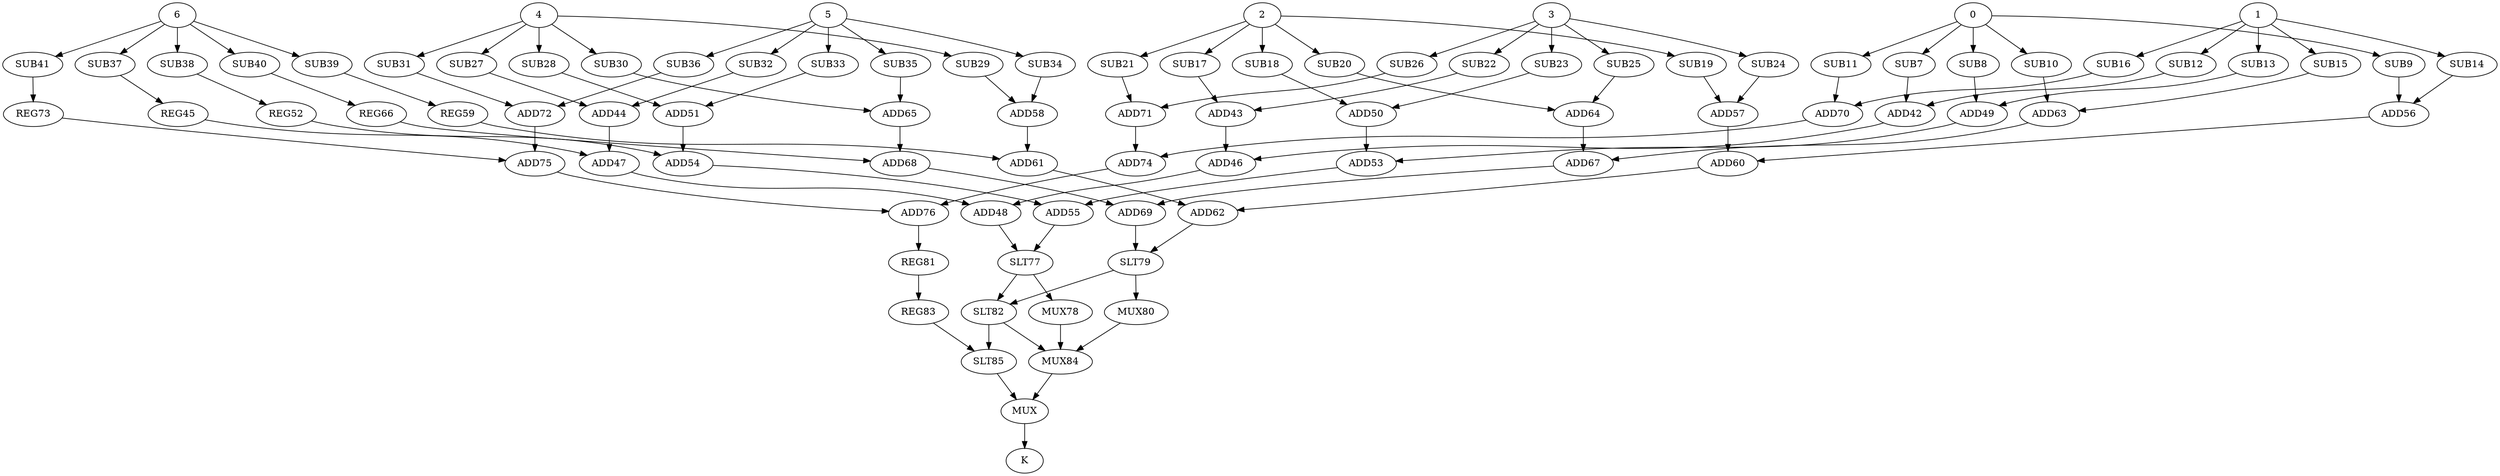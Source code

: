 strict digraph  {
0;
7 [label=SUB7];
8 [label=SUB8];
9 [label=SUB9];
10 [label=SUB10];
11 [label=SUB11];
1;
12 [label=SUB12];
13 [label=SUB13];
14 [label=SUB14];
15 [label=SUB15];
16 [label=SUB16];
2;
17 [label=SUB17];
18 [label=SUB18];
19 [label=SUB19];
20 [label=SUB20];
21 [label=SUB21];
3;
22 [label=SUB22];
23 [label=SUB23];
24 [label=SUB24];
25 [label=SUB25];
26 [label=SUB26];
4;
27 [label=SUB27];
28 [label=SUB28];
29 [label=SUB29];
30 [label=SUB30];
31 [label=SUB31];
5;
32 [label=SUB32];
33 [label=SUB33];
34 [label=SUB34];
35 [label=SUB35];
36 [label=SUB36];
6;
37 [label=SUB37];
38 [label=SUB38];
39 [label=SUB39];
40 [label=SUB40];
41 [label=SUB41];
42 [label=ADD42];
43 [label=ADD43];
44 [label=ADD44];
45 [label=REG45];
46 [label=ADD46];
47 [label=ADD47];
48 [label=ADD48];
49 [label=ADD49];
50 [label=ADD50];
51 [label=ADD51];
52 [label=REG52];
53 [label=ADD53];
54 [label=ADD54];
55 [label=ADD55];
56 [label=ADD56];
57 [label=ADD57];
58 [label=ADD58];
59 [label=REG59];
60 [label=ADD60];
61 [label=ADD61];
62 [label=ADD62];
63 [label=ADD63];
64 [label=ADD64];
65 [label=ADD65];
66 [label=REG66];
67 [label=ADD67];
68 [label=ADD68];
69 [label=ADD69];
70 [label=ADD70];
71 [label=ADD71];
72 [label=ADD72];
73 [label=REG73];
74 [label=ADD74];
75 [label=ADD75];
76 [label=ADD76];
77 [label=SLT77];
78 [label=MUX78];
79 [label=SLT79];
80 [label=MUX80];
81 [label=REG81];
82 [label=SLT82];
83 [label=REG83];
84 [label=MUX84];
85 [label=SLT85];
86 [label=MUX];
87 [label=K];
0 -> 7;
0 -> 8;
0 -> 9;
0 -> 10;
0 -> 11;
7 -> 42;
8 -> 49;
9 -> 56;
10 -> 63;
11 -> 70;
1 -> 12;
1 -> 13;
1 -> 14;
1 -> 15;
1 -> 16;
12 -> 42;
13 -> 49;
14 -> 56;
15 -> 63;
16 -> 70;
2 -> 17;
2 -> 18;
2 -> 19;
2 -> 20;
2 -> 21;
17 -> 43;
18 -> 50;
19 -> 57;
20 -> 64;
21 -> 71;
3 -> 22;
3 -> 23;
3 -> 24;
3 -> 25;
3 -> 26;
22 -> 43;
23 -> 50;
24 -> 57;
25 -> 64;
26 -> 71;
4 -> 27;
4 -> 28;
4 -> 29;
4 -> 30;
4 -> 31;
27 -> 44;
28 -> 51;
29 -> 58;
30 -> 65;
31 -> 72;
5 -> 32;
5 -> 33;
5 -> 34;
5 -> 35;
5 -> 36;
32 -> 44;
33 -> 51;
34 -> 58;
35 -> 65;
36 -> 72;
6 -> 37;
6 -> 38;
6 -> 39;
6 -> 40;
6 -> 41;
37 -> 45;
38 -> 52;
39 -> 59;
40 -> 66;
41 -> 73;
42 -> 46;
43 -> 46;
44 -> 47;
45 -> 47;
46 -> 48;
47 -> 48;
48 -> 77;
49 -> 53;
50 -> 53;
51 -> 54;
52 -> 54;
53 -> 55;
54 -> 55;
55 -> 77;
56 -> 60;
57 -> 60;
58 -> 61;
59 -> 61;
60 -> 62;
61 -> 62;
62 -> 79;
63 -> 67;
64 -> 67;
65 -> 68;
66 -> 68;
67 -> 69;
68 -> 69;
69 -> 79;
70 -> 74;
71 -> 74;
72 -> 75;
73 -> 75;
74 -> 76;
75 -> 76;
76 -> 81;
77 -> 78;
77 -> 82;
78 -> 84;
79 -> 80;
79 -> 82;
80 -> 84;
81 -> 83;
82 -> 84;
82 -> 85;
83 -> 85;
84 -> 86;
85 -> 86;
86 -> 87;
}
